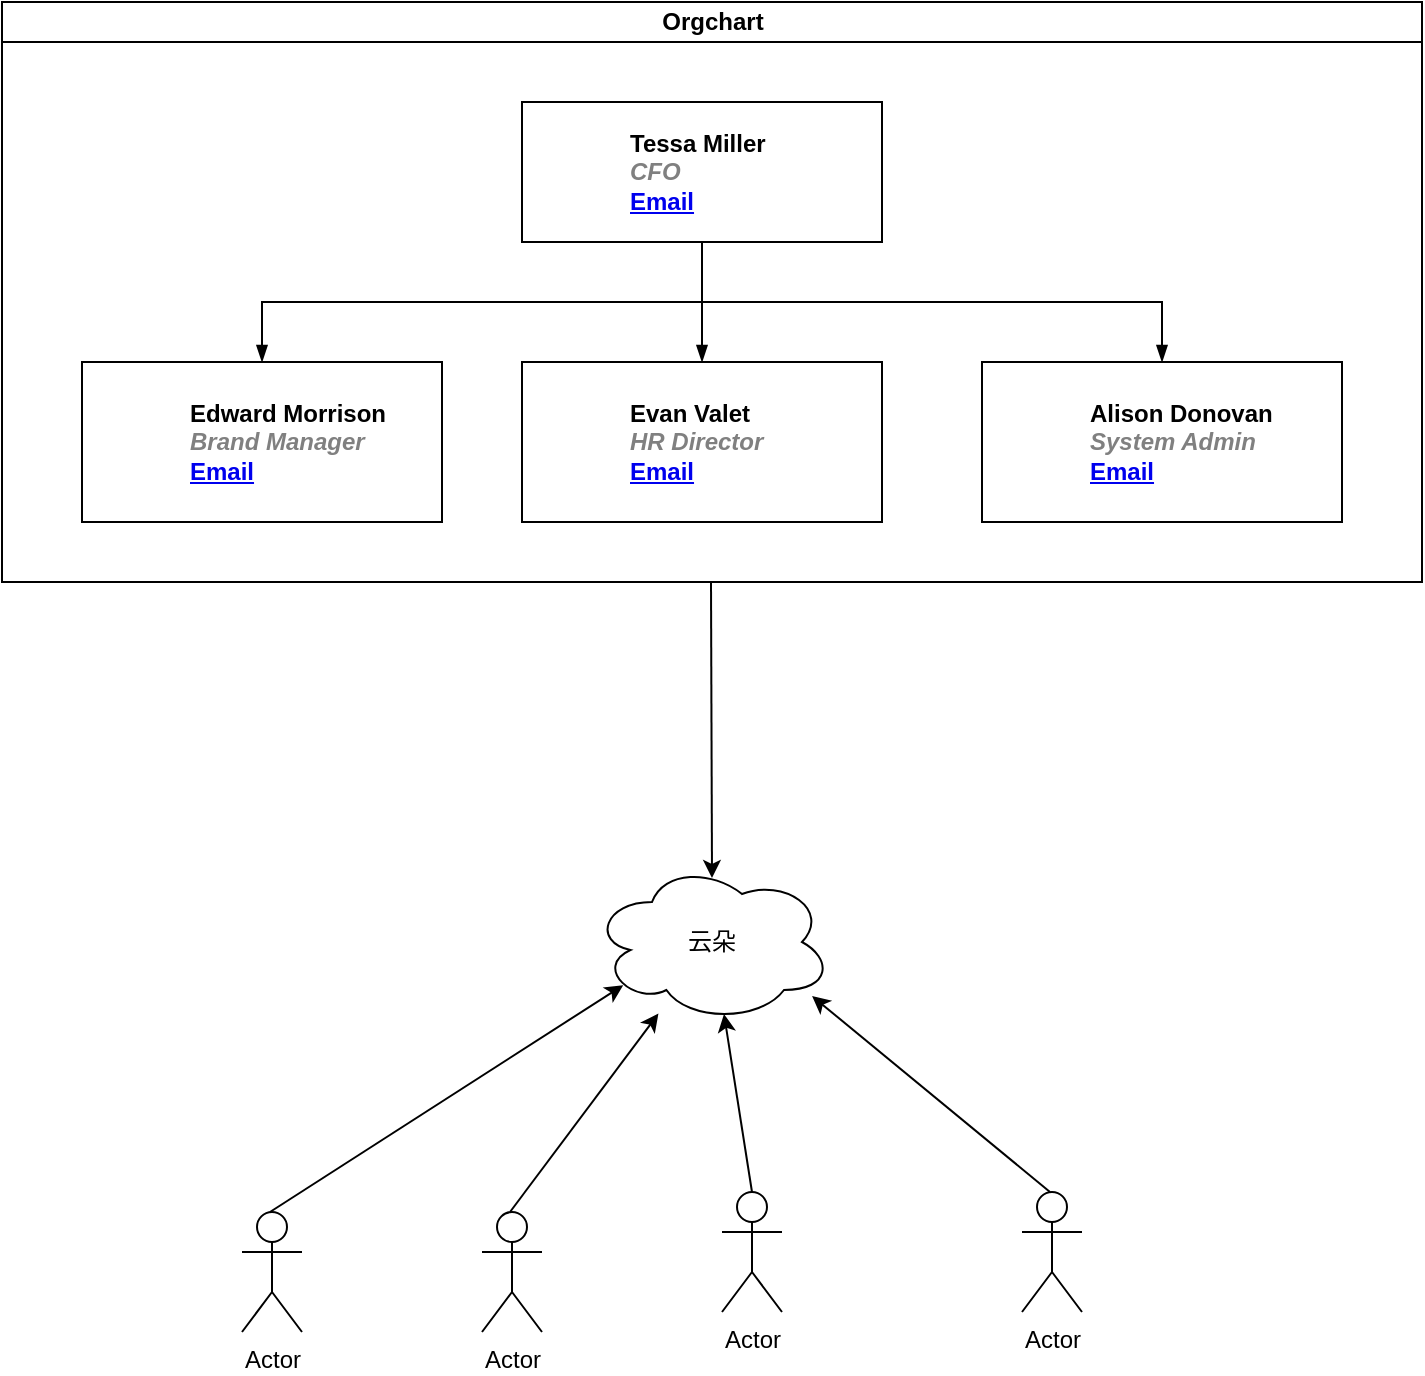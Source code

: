 <mxfile version="15.3.0" type="github">
  <diagram id="prtHgNgQTEPvFCAcTncT" name="Page-1">
    <mxGraphModel dx="946" dy="535" grid="1" gridSize="10" guides="1" tooltips="1" connect="1" arrows="1" fold="1" page="1" pageScale="1" pageWidth="827" pageHeight="1169" math="0" shadow="0">
      <root>
        <mxCell id="0" />
        <mxCell id="1" parent="0" />
        <mxCell id="dNxyNK7c78bLwvsdeMH5-11" value="Orgchart" style="swimlane;html=1;startSize=20;horizontal=1;containerType=tree;glass=0;" parent="1" vertex="1">
          <mxGeometry x="40" y="80" width="710" height="290" as="geometry" />
        </mxCell>
        <UserObject label="%name%&lt;br&gt;&lt;i style=&quot;color: gray&quot;&gt;%position%&lt;/i&gt;&lt;br&gt;&lt;a href=&quot;mailto:%email%&quot;&gt;Email&lt;/a&gt;" name="Tessa Miller" position="CFO" location="Office 1" email="me@example.com" placeholders="1" link="https://www.draw.io" id="dNxyNK7c78bLwvsdeMH5-12">
          <mxCell style="label;image=https://cdn3.iconfinder.com/data/icons/user-avatars-1/512/users-3-128.png;whiteSpace=wrap;html=1;rounded=0;glass=0;treeMoving=1;treeFolding=1;" parent="dNxyNK7c78bLwvsdeMH5-11" vertex="1">
            <mxGeometry x="260" y="50" width="180" height="70" as="geometry" />
          </mxCell>
        </UserObject>
        <mxCell id="dNxyNK7c78bLwvsdeMH5-13" value="" style="endArrow=blockThin;endFill=1;fontSize=11;edgeStyle=elbowEdgeStyle;elbow=vertical;rounded=0;" parent="dNxyNK7c78bLwvsdeMH5-11" source="dNxyNK7c78bLwvsdeMH5-12" target="dNxyNK7c78bLwvsdeMH5-14" edge="1">
          <mxGeometry relative="1" as="geometry" />
        </mxCell>
        <UserObject label="%name%&lt;br&gt;&lt;i style=&quot;color: gray&quot;&gt;%position%&lt;/i&gt;&lt;br&gt;&lt;a href=&quot;mailto:%email%&quot;&gt;Email&lt;/a&gt;" name="Edward Morrison" position="Brand Manager" location="Office 2" email="me@example.com" placeholders="1" link="https://www.draw.io" id="dNxyNK7c78bLwvsdeMH5-14">
          <mxCell style="label;image=https://cdn3.iconfinder.com/data/icons/user-avatars-1/512/users-10-3-128.png;whiteSpace=wrap;html=1;rounded=0;glass=0;treeFolding=1;treeMoving=1;" parent="dNxyNK7c78bLwvsdeMH5-11" vertex="1">
            <mxGeometry x="40" y="180" width="180" height="80" as="geometry" />
          </mxCell>
        </UserObject>
        <mxCell id="dNxyNK7c78bLwvsdeMH5-15" value="" style="endArrow=blockThin;endFill=1;fontSize=11;edgeStyle=elbowEdgeStyle;elbow=vertical;rounded=0;" parent="dNxyNK7c78bLwvsdeMH5-11" source="dNxyNK7c78bLwvsdeMH5-12" target="dNxyNK7c78bLwvsdeMH5-16" edge="1">
          <mxGeometry relative="1" as="geometry" />
        </mxCell>
        <UserObject label="%name%&lt;br&gt;&lt;i style=&quot;color: gray&quot;&gt;%position%&lt;/i&gt;&lt;br&gt;&lt;a href=&quot;mailto:%email%&quot;&gt;Email&lt;/a&gt;" name="Evan Valet" position="HR Director" location="Office 4" email="me@example.com" placeholders="1" link="https://www.draw.io" id="dNxyNK7c78bLwvsdeMH5-16">
          <mxCell style="label;image=https://cdn3.iconfinder.com/data/icons/user-avatars-1/512/users-9-2-128.png;whiteSpace=wrap;html=1;rounded=0;glass=0;treeFolding=1;treeMoving=1;" parent="dNxyNK7c78bLwvsdeMH5-11" vertex="1">
            <mxGeometry x="260" y="180" width="180" height="80" as="geometry" />
          </mxCell>
        </UserObject>
        <mxCell id="dNxyNK7c78bLwvsdeMH5-17" value="" style="endArrow=blockThin;endFill=1;fontSize=11;edgeStyle=elbowEdgeStyle;elbow=vertical;rounded=0;" parent="dNxyNK7c78bLwvsdeMH5-11" source="dNxyNK7c78bLwvsdeMH5-12" target="dNxyNK7c78bLwvsdeMH5-18" edge="1">
          <mxGeometry relative="1" as="geometry" />
        </mxCell>
        <UserObject label="%name%&lt;br&gt;&lt;i style=&quot;color: gray&quot;&gt;%position%&lt;/i&gt;&lt;br&gt;&lt;a href=&quot;mailto:%email%&quot;&gt;Email&lt;/a&gt;" name="Alison Donovan" position="System Admin" location="Office 3" email="me@example.com" placeholders="1" link="https://www.draw.io" id="dNxyNK7c78bLwvsdeMH5-18">
          <mxCell style="label;image=https://cdn3.iconfinder.com/data/icons/user-avatars-1/512/users-2-128.png;whiteSpace=wrap;html=1;rounded=0;glass=0;" parent="dNxyNK7c78bLwvsdeMH5-11" vertex="1">
            <mxGeometry x="490" y="180" width="180" height="80" as="geometry" />
          </mxCell>
        </UserObject>
        <mxCell id="s30LP7Bis2kJ-f_6BIFd-2" style="edgeStyle=orthogonalEdgeStyle;rounded=0;orthogonalLoop=1;jettySize=auto;html=1;entryX=0.5;entryY=0.1;entryDx=0;entryDy=0;entryPerimeter=0;" parent="1" edge="1" target="s30LP7Bis2kJ-f_6BIFd-3">
          <mxGeometry relative="1" as="geometry">
            <mxPoint x="394.5" y="510" as="targetPoint" />
            <mxPoint x="394.5" y="370" as="sourcePoint" />
          </mxGeometry>
        </mxCell>
        <mxCell id="s30LP7Bis2kJ-f_6BIFd-3" value="云朵" style="ellipse;shape=cloud;whiteSpace=wrap;html=1;" parent="1" vertex="1">
          <mxGeometry x="335" y="510" width="120" height="80" as="geometry" />
        </mxCell>
        <mxCell id="s30LP7Bis2kJ-f_6BIFd-4" value="Actor" style="shape=umlActor;verticalLabelPosition=bottom;verticalAlign=top;html=1;outlineConnect=0;" parent="1" vertex="1">
          <mxGeometry x="160" y="685" width="30" height="60" as="geometry" />
        </mxCell>
        <mxCell id="s30LP7Bis2kJ-f_6BIFd-5" value="Actor" style="shape=umlActor;verticalLabelPosition=bottom;verticalAlign=top;html=1;outlineConnect=0;" parent="1" vertex="1">
          <mxGeometry x="280" y="685" width="30" height="60" as="geometry" />
        </mxCell>
        <mxCell id="s30LP7Bis2kJ-f_6BIFd-6" value="Actor" style="shape=umlActor;verticalLabelPosition=bottom;verticalAlign=top;html=1;outlineConnect=0;" parent="1" vertex="1">
          <mxGeometry x="400" y="675" width="30" height="60" as="geometry" />
        </mxCell>
        <mxCell id="s30LP7Bis2kJ-f_6BIFd-7" value="Actor" style="shape=umlActor;verticalLabelPosition=bottom;verticalAlign=top;html=1;outlineConnect=0;" parent="1" vertex="1">
          <mxGeometry x="550" y="675" width="30" height="60" as="geometry" />
        </mxCell>
        <mxCell id="s30LP7Bis2kJ-f_6BIFd-9" value="" style="endArrow=classic;html=1;exitX=0.5;exitY=0;exitDx=0;exitDy=0;exitPerimeter=0;entryX=0.55;entryY=0.95;entryDx=0;entryDy=0;entryPerimeter=0;" parent="1" source="s30LP7Bis2kJ-f_6BIFd-6" target="s30LP7Bis2kJ-f_6BIFd-3" edge="1">
          <mxGeometry width="50" height="50" relative="1" as="geometry">
            <mxPoint x="470" y="675" as="sourcePoint" />
            <mxPoint x="520" y="625" as="targetPoint" />
          </mxGeometry>
        </mxCell>
        <mxCell id="s30LP7Bis2kJ-f_6BIFd-10" value="" style="endArrow=classic;html=1;exitX=0.5;exitY=0;exitDx=0;exitDy=0;exitPerimeter=0;" parent="1" target="s30LP7Bis2kJ-f_6BIFd-3" edge="1">
          <mxGeometry width="50" height="50" relative="1" as="geometry">
            <mxPoint x="294" y="685" as="sourcePoint" />
            <mxPoint x="280" y="596" as="targetPoint" />
          </mxGeometry>
        </mxCell>
        <mxCell id="s30LP7Bis2kJ-f_6BIFd-11" value="" style="endArrow=classic;html=1;exitX=0.5;exitY=0;exitDx=0;exitDy=0;exitPerimeter=0;entryX=0.13;entryY=0.77;entryDx=0;entryDy=0;entryPerimeter=0;" parent="1" target="s30LP7Bis2kJ-f_6BIFd-3" edge="1">
          <mxGeometry width="50" height="50" relative="1" as="geometry">
            <mxPoint x="174" y="685" as="sourcePoint" />
            <mxPoint x="160" y="596" as="targetPoint" />
          </mxGeometry>
        </mxCell>
        <mxCell id="s30LP7Bis2kJ-f_6BIFd-12" value="" style="endArrow=classic;html=1;exitX=0.5;exitY=0;exitDx=0;exitDy=0;exitPerimeter=0;entryX=0.917;entryY=0.838;entryDx=0;entryDy=0;entryPerimeter=0;" parent="1" target="s30LP7Bis2kJ-f_6BIFd-3" edge="1">
          <mxGeometry width="50" height="50" relative="1" as="geometry">
            <mxPoint x="564" y="675" as="sourcePoint" />
            <mxPoint x="550" y="586" as="targetPoint" />
          </mxGeometry>
        </mxCell>
      </root>
    </mxGraphModel>
  </diagram>
</mxfile>
